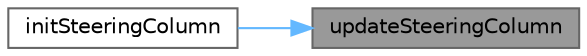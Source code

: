 digraph "updateSteeringColumn"
{
 // LATEX_PDF_SIZE
  bgcolor="transparent";
  edge [fontname=Helvetica,fontsize=10,labelfontname=Helvetica,labelfontsize=10];
  node [fontname=Helvetica,fontsize=10,shape=box,height=0.2,width=0.4];
  rankdir="RL";
  Node1 [label="updateSteeringColumn",height=0.2,width=0.4,color="gray40", fillcolor="grey60", style="filled", fontcolor="black",tooltip="Updates the SteeringColumn data."];
  Node1 -> Node2 [dir="back",color="steelblue1",style="solid"];
  Node2 [label="initSteeringColumn",height=0.2,width=0.4,color="grey40", fillcolor="white", style="filled",URL="$SteeringColumn_8c.html#ad4e64b53204532d834ba6aa5a2a965ab",tooltip="Initializes the SteeringColumn sensor with the given frequency, channel, and zero offset."];
}
